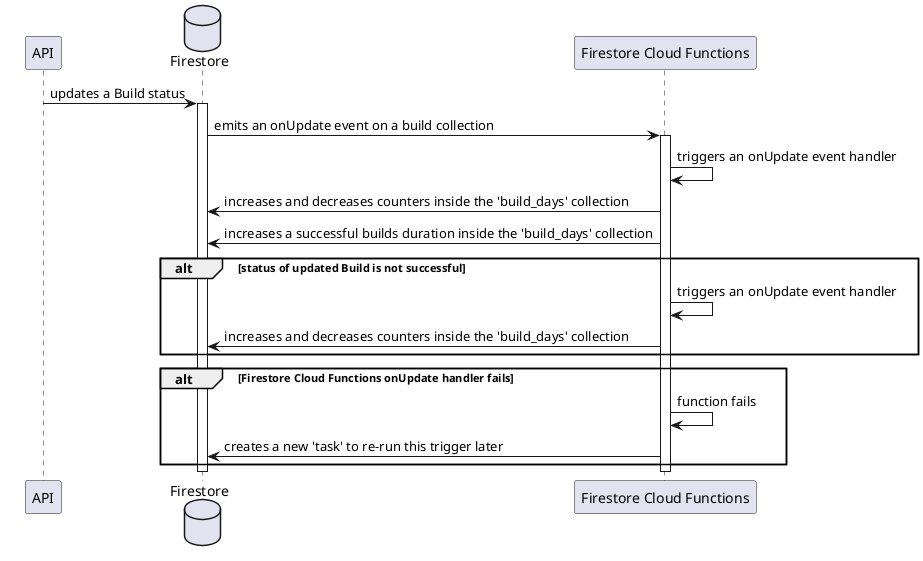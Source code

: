 @startuml firestore_update_builds_aggregation_sequence_diagram
    skinparam ParticipantPadding 20
    skinparam BoxPadding 10

    participant API

    database Firestore

    participant "Firestore Cloud Functions" as FCF

    API -> Firestore : updates a Build status
    activate Firestore

    Firestore -> FCF : emits an onUpdate event on a build collection
    activate FCF
    
    FCF -> FCF : triggers an onUpdate event handler
    FCF -> Firestore : increases and decreases counters inside the 'build_days' collection
    FCF -> Firestore : increases a successful builds duration inside the 'build_days' collection
    
    alt status of updated Build is not successful
        FCF -> FCF : triggers an onUpdate event handler
        FCF -> Firestore : increases and decreases counters inside the 'build_days' collection
    end

    alt Firestore Cloud Functions onUpdate handler fails
        FCF -> FCF : function fails
        FCF -> Firestore : creates a new 'task' to re-run this trigger later
    end

    deactivate FCF
    deactivate Firestore

@enduml

